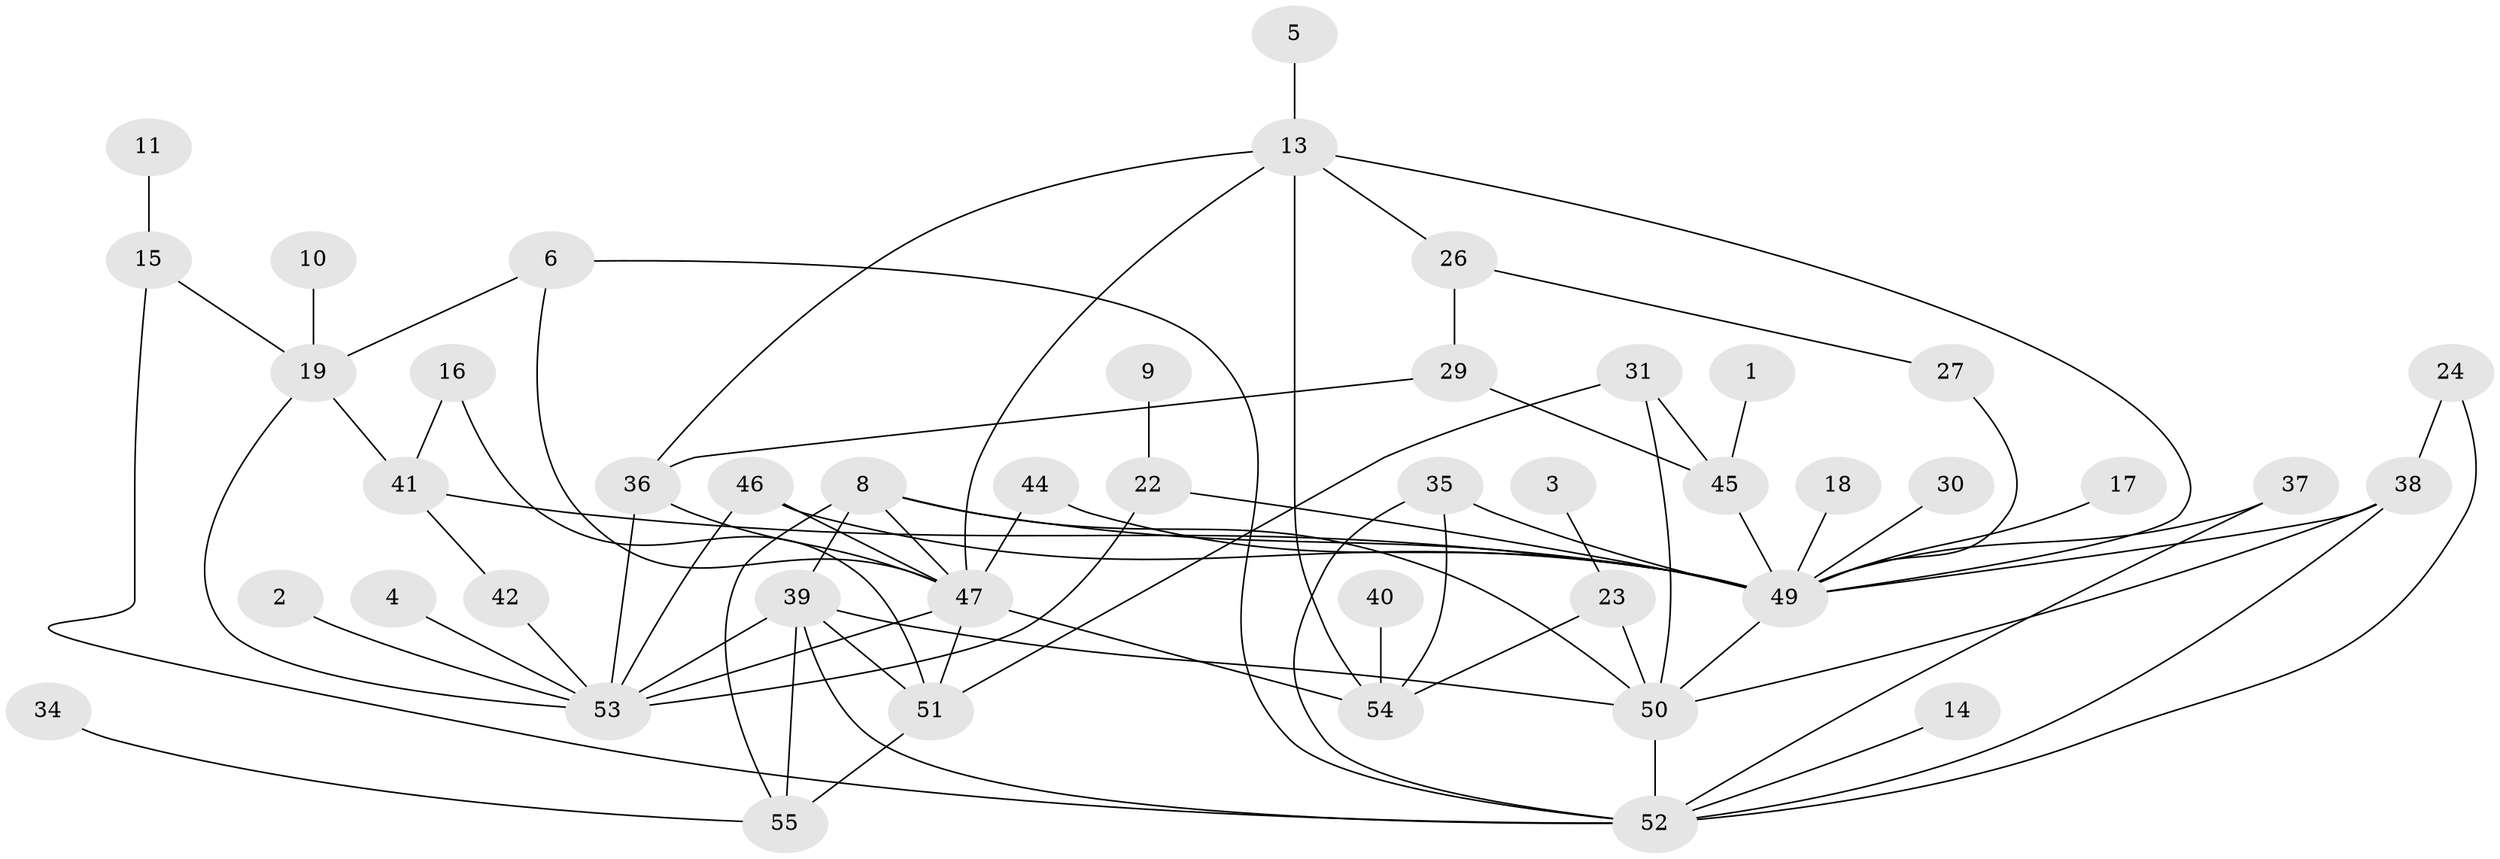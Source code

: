 // original degree distribution, {1: 0.19090909090909092, 3: 0.22727272727272727, 2: 0.2727272727272727, 5: 0.08181818181818182, 7: 0.02727272727272727, 0: 0.08181818181818182, 4: 0.09090909090909091, 6: 0.02727272727272727}
// Generated by graph-tools (version 1.1) at 2025/25/03/09/25 03:25:14]
// undirected, 45 vertices, 77 edges
graph export_dot {
graph [start="1"]
  node [color=gray90,style=filled];
  1;
  2;
  3;
  4;
  5;
  6;
  8;
  9;
  10;
  11;
  13;
  14;
  15;
  16;
  17;
  18;
  19;
  22;
  23;
  24;
  26;
  27;
  29;
  30;
  31;
  34;
  35;
  36;
  37;
  38;
  39;
  40;
  41;
  42;
  44;
  45;
  46;
  47;
  49;
  50;
  51;
  52;
  53;
  54;
  55;
  1 -- 45 [weight=1.0];
  2 -- 53 [weight=1.0];
  3 -- 23 [weight=1.0];
  4 -- 53 [weight=1.0];
  5 -- 13 [weight=1.0];
  6 -- 19 [weight=1.0];
  6 -- 47 [weight=1.0];
  6 -- 52 [weight=1.0];
  8 -- 39 [weight=2.0];
  8 -- 47 [weight=2.0];
  8 -- 49 [weight=1.0];
  8 -- 50 [weight=1.0];
  8 -- 55 [weight=1.0];
  9 -- 22 [weight=1.0];
  10 -- 19 [weight=1.0];
  11 -- 15 [weight=1.0];
  13 -- 26 [weight=1.0];
  13 -- 36 [weight=1.0];
  13 -- 47 [weight=1.0];
  13 -- 49 [weight=1.0];
  13 -- 54 [weight=1.0];
  14 -- 52 [weight=1.0];
  15 -- 19 [weight=1.0];
  15 -- 52 [weight=1.0];
  16 -- 41 [weight=1.0];
  16 -- 51 [weight=1.0];
  17 -- 49 [weight=2.0];
  18 -- 49 [weight=1.0];
  19 -- 41 [weight=1.0];
  19 -- 53 [weight=1.0];
  22 -- 49 [weight=1.0];
  22 -- 53 [weight=1.0];
  23 -- 50 [weight=1.0];
  23 -- 54 [weight=1.0];
  24 -- 38 [weight=1.0];
  24 -- 52 [weight=1.0];
  26 -- 27 [weight=1.0];
  26 -- 29 [weight=1.0];
  27 -- 49 [weight=1.0];
  29 -- 36 [weight=1.0];
  29 -- 45 [weight=1.0];
  30 -- 49 [weight=1.0];
  31 -- 45 [weight=1.0];
  31 -- 50 [weight=2.0];
  31 -- 51 [weight=1.0];
  34 -- 55 [weight=1.0];
  35 -- 49 [weight=1.0];
  35 -- 52 [weight=1.0];
  35 -- 54 [weight=1.0];
  36 -- 47 [weight=1.0];
  36 -- 53 [weight=1.0];
  37 -- 49 [weight=1.0];
  37 -- 52 [weight=1.0];
  38 -- 49 [weight=1.0];
  38 -- 50 [weight=1.0];
  38 -- 52 [weight=1.0];
  39 -- 50 [weight=1.0];
  39 -- 51 [weight=1.0];
  39 -- 52 [weight=2.0];
  39 -- 53 [weight=1.0];
  39 -- 55 [weight=2.0];
  40 -- 54 [weight=1.0];
  41 -- 42 [weight=1.0];
  41 -- 49 [weight=1.0];
  42 -- 53 [weight=1.0];
  44 -- 47 [weight=1.0];
  44 -- 49 [weight=1.0];
  45 -- 49 [weight=1.0];
  46 -- 47 [weight=1.0];
  46 -- 49 [weight=1.0];
  46 -- 53 [weight=1.0];
  47 -- 51 [weight=1.0];
  47 -- 53 [weight=2.0];
  47 -- 54 [weight=1.0];
  49 -- 50 [weight=1.0];
  50 -- 52 [weight=2.0];
  51 -- 55 [weight=1.0];
}

